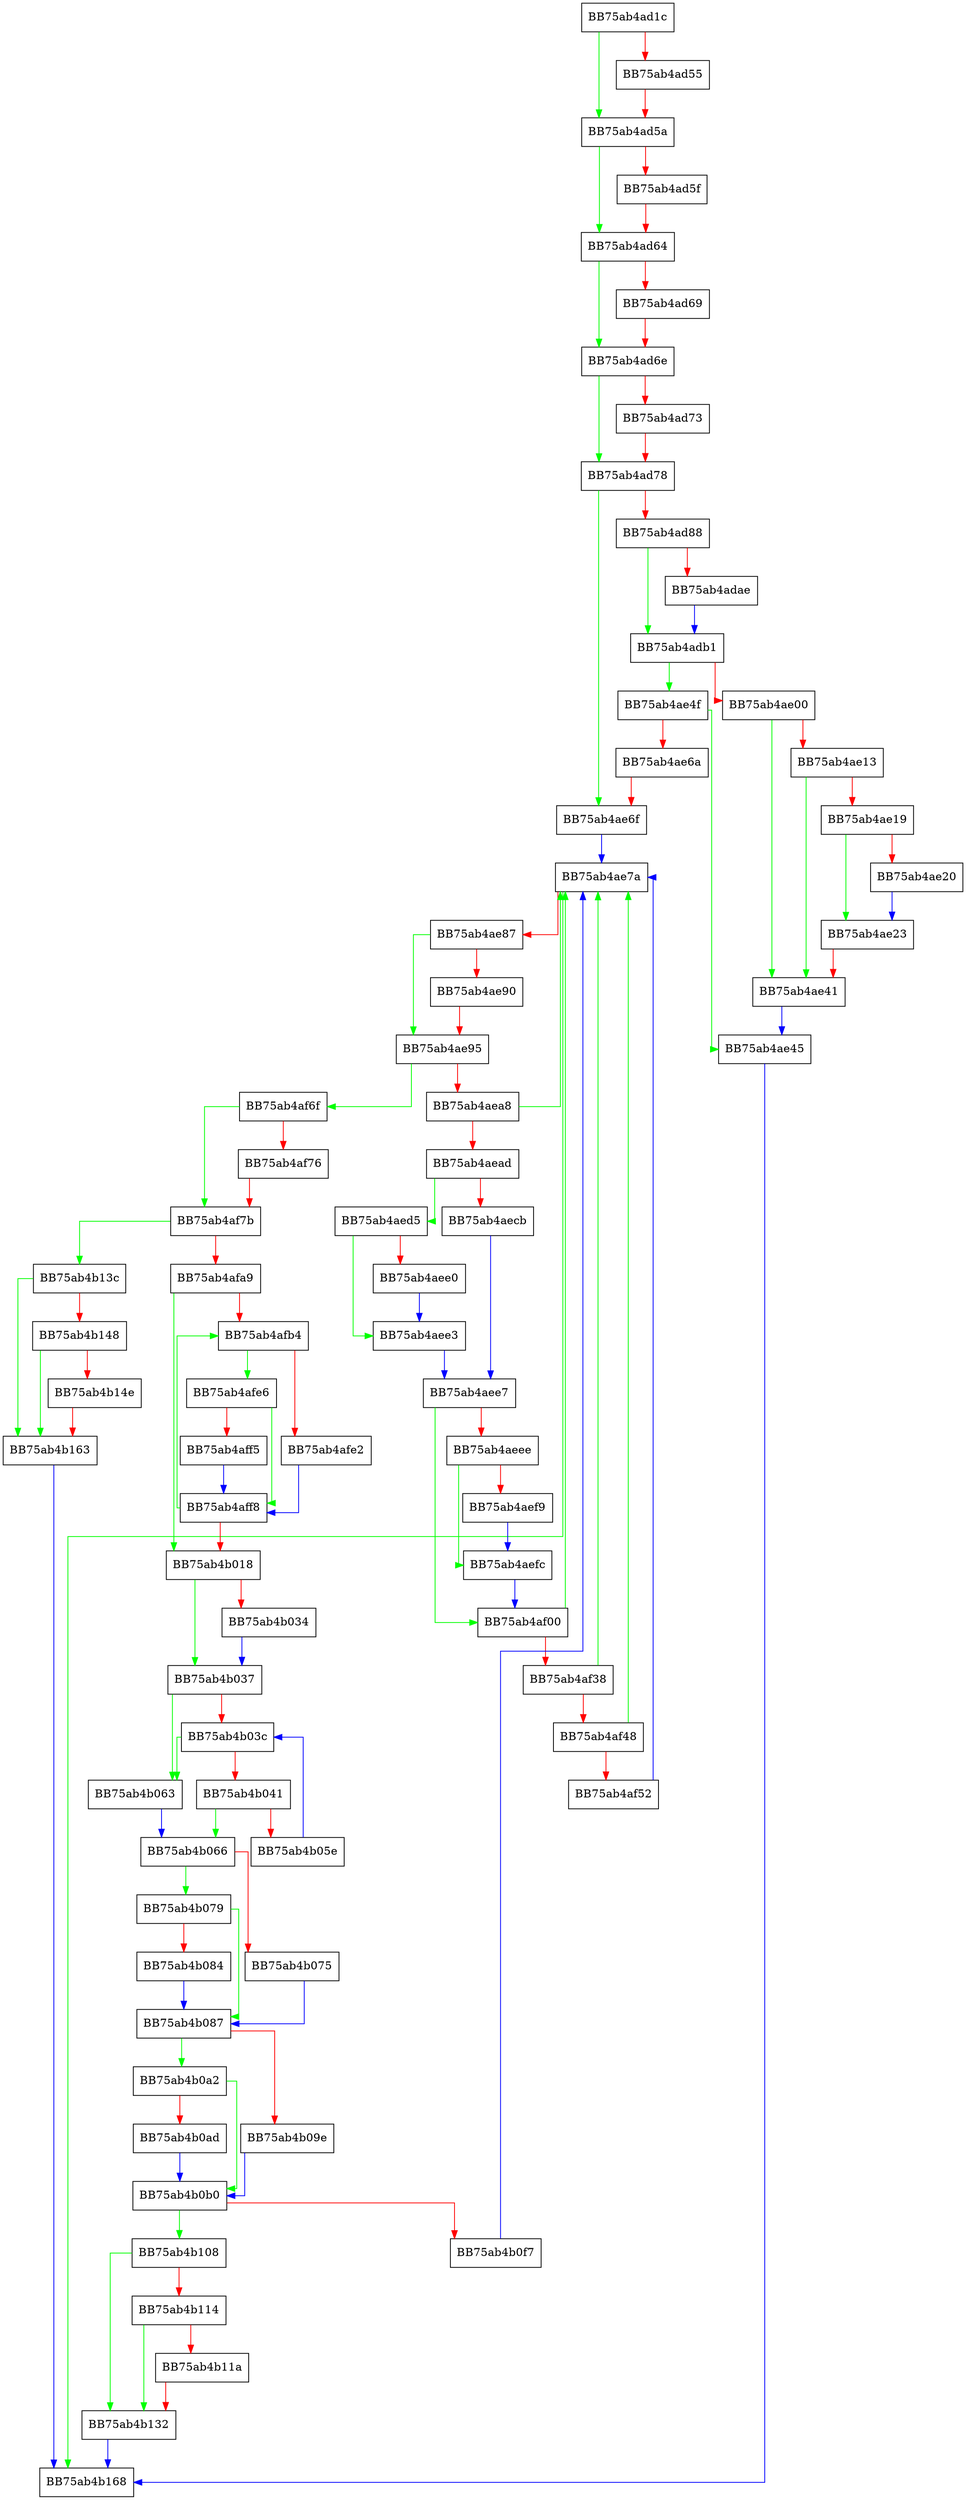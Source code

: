 digraph ProcessBMResource {
  node [shape="box"];
  graph [splines=ortho];
  BB75ab4ad1c -> BB75ab4ad5a [color="green"];
  BB75ab4ad1c -> BB75ab4ad55 [color="red"];
  BB75ab4ad55 -> BB75ab4ad5a [color="red"];
  BB75ab4ad5a -> BB75ab4ad64 [color="green"];
  BB75ab4ad5a -> BB75ab4ad5f [color="red"];
  BB75ab4ad5f -> BB75ab4ad64 [color="red"];
  BB75ab4ad64 -> BB75ab4ad6e [color="green"];
  BB75ab4ad64 -> BB75ab4ad69 [color="red"];
  BB75ab4ad69 -> BB75ab4ad6e [color="red"];
  BB75ab4ad6e -> BB75ab4ad78 [color="green"];
  BB75ab4ad6e -> BB75ab4ad73 [color="red"];
  BB75ab4ad73 -> BB75ab4ad78 [color="red"];
  BB75ab4ad78 -> BB75ab4ae6f [color="green"];
  BB75ab4ad78 -> BB75ab4ad88 [color="red"];
  BB75ab4ad88 -> BB75ab4adb1 [color="green"];
  BB75ab4ad88 -> BB75ab4adae [color="red"];
  BB75ab4adae -> BB75ab4adb1 [color="blue"];
  BB75ab4adb1 -> BB75ab4ae4f [color="green"];
  BB75ab4adb1 -> BB75ab4ae00 [color="red"];
  BB75ab4ae00 -> BB75ab4ae41 [color="green"];
  BB75ab4ae00 -> BB75ab4ae13 [color="red"];
  BB75ab4ae13 -> BB75ab4ae41 [color="green"];
  BB75ab4ae13 -> BB75ab4ae19 [color="red"];
  BB75ab4ae19 -> BB75ab4ae23 [color="green"];
  BB75ab4ae19 -> BB75ab4ae20 [color="red"];
  BB75ab4ae20 -> BB75ab4ae23 [color="blue"];
  BB75ab4ae23 -> BB75ab4ae41 [color="red"];
  BB75ab4ae41 -> BB75ab4ae45 [color="blue"];
  BB75ab4ae45 -> BB75ab4b168 [color="blue"];
  BB75ab4ae4f -> BB75ab4ae45 [color="green"];
  BB75ab4ae4f -> BB75ab4ae6a [color="red"];
  BB75ab4ae6a -> BB75ab4ae6f [color="red"];
  BB75ab4ae6f -> BB75ab4ae7a [color="blue"];
  BB75ab4ae7a -> BB75ab4b168 [color="green"];
  BB75ab4ae7a -> BB75ab4ae87 [color="red"];
  BB75ab4ae87 -> BB75ab4ae95 [color="green"];
  BB75ab4ae87 -> BB75ab4ae90 [color="red"];
  BB75ab4ae90 -> BB75ab4ae95 [color="red"];
  BB75ab4ae95 -> BB75ab4af6f [color="green"];
  BB75ab4ae95 -> BB75ab4aea8 [color="red"];
  BB75ab4aea8 -> BB75ab4ae7a [color="green"];
  BB75ab4aea8 -> BB75ab4aead [color="red"];
  BB75ab4aead -> BB75ab4aed5 [color="green"];
  BB75ab4aead -> BB75ab4aecb [color="red"];
  BB75ab4aecb -> BB75ab4aee7 [color="blue"];
  BB75ab4aed5 -> BB75ab4aee3 [color="green"];
  BB75ab4aed5 -> BB75ab4aee0 [color="red"];
  BB75ab4aee0 -> BB75ab4aee3 [color="blue"];
  BB75ab4aee3 -> BB75ab4aee7 [color="blue"];
  BB75ab4aee7 -> BB75ab4af00 [color="green"];
  BB75ab4aee7 -> BB75ab4aeee [color="red"];
  BB75ab4aeee -> BB75ab4aefc [color="green"];
  BB75ab4aeee -> BB75ab4aef9 [color="red"];
  BB75ab4aef9 -> BB75ab4aefc [color="blue"];
  BB75ab4aefc -> BB75ab4af00 [color="blue"];
  BB75ab4af00 -> BB75ab4ae7a [color="green"];
  BB75ab4af00 -> BB75ab4af38 [color="red"];
  BB75ab4af38 -> BB75ab4ae7a [color="green"];
  BB75ab4af38 -> BB75ab4af48 [color="red"];
  BB75ab4af48 -> BB75ab4ae7a [color="green"];
  BB75ab4af48 -> BB75ab4af52 [color="red"];
  BB75ab4af52 -> BB75ab4ae7a [color="blue"];
  BB75ab4af6f -> BB75ab4af7b [color="green"];
  BB75ab4af6f -> BB75ab4af76 [color="red"];
  BB75ab4af76 -> BB75ab4af7b [color="red"];
  BB75ab4af7b -> BB75ab4b13c [color="green"];
  BB75ab4af7b -> BB75ab4afa9 [color="red"];
  BB75ab4afa9 -> BB75ab4b018 [color="green"];
  BB75ab4afa9 -> BB75ab4afb4 [color="red"];
  BB75ab4afb4 -> BB75ab4afe6 [color="green"];
  BB75ab4afb4 -> BB75ab4afe2 [color="red"];
  BB75ab4afe2 -> BB75ab4aff8 [color="blue"];
  BB75ab4afe6 -> BB75ab4aff8 [color="green"];
  BB75ab4afe6 -> BB75ab4aff5 [color="red"];
  BB75ab4aff5 -> BB75ab4aff8 [color="blue"];
  BB75ab4aff8 -> BB75ab4afb4 [color="green"];
  BB75ab4aff8 -> BB75ab4b018 [color="red"];
  BB75ab4b018 -> BB75ab4b037 [color="green"];
  BB75ab4b018 -> BB75ab4b034 [color="red"];
  BB75ab4b034 -> BB75ab4b037 [color="blue"];
  BB75ab4b037 -> BB75ab4b063 [color="green"];
  BB75ab4b037 -> BB75ab4b03c [color="red"];
  BB75ab4b03c -> BB75ab4b063 [color="green"];
  BB75ab4b03c -> BB75ab4b041 [color="red"];
  BB75ab4b041 -> BB75ab4b066 [color="green"];
  BB75ab4b041 -> BB75ab4b05e [color="red"];
  BB75ab4b05e -> BB75ab4b03c [color="blue"];
  BB75ab4b063 -> BB75ab4b066 [color="blue"];
  BB75ab4b066 -> BB75ab4b079 [color="green"];
  BB75ab4b066 -> BB75ab4b075 [color="red"];
  BB75ab4b075 -> BB75ab4b087 [color="blue"];
  BB75ab4b079 -> BB75ab4b087 [color="green"];
  BB75ab4b079 -> BB75ab4b084 [color="red"];
  BB75ab4b084 -> BB75ab4b087 [color="blue"];
  BB75ab4b087 -> BB75ab4b0a2 [color="green"];
  BB75ab4b087 -> BB75ab4b09e [color="red"];
  BB75ab4b09e -> BB75ab4b0b0 [color="blue"];
  BB75ab4b0a2 -> BB75ab4b0b0 [color="green"];
  BB75ab4b0a2 -> BB75ab4b0ad [color="red"];
  BB75ab4b0ad -> BB75ab4b0b0 [color="blue"];
  BB75ab4b0b0 -> BB75ab4b108 [color="green"];
  BB75ab4b0b0 -> BB75ab4b0f7 [color="red"];
  BB75ab4b0f7 -> BB75ab4ae7a [color="blue"];
  BB75ab4b108 -> BB75ab4b132 [color="green"];
  BB75ab4b108 -> BB75ab4b114 [color="red"];
  BB75ab4b114 -> BB75ab4b132 [color="green"];
  BB75ab4b114 -> BB75ab4b11a [color="red"];
  BB75ab4b11a -> BB75ab4b132 [color="red"];
  BB75ab4b132 -> BB75ab4b168 [color="blue"];
  BB75ab4b13c -> BB75ab4b163 [color="green"];
  BB75ab4b13c -> BB75ab4b148 [color="red"];
  BB75ab4b148 -> BB75ab4b163 [color="green"];
  BB75ab4b148 -> BB75ab4b14e [color="red"];
  BB75ab4b14e -> BB75ab4b163 [color="red"];
  BB75ab4b163 -> BB75ab4b168 [color="blue"];
}